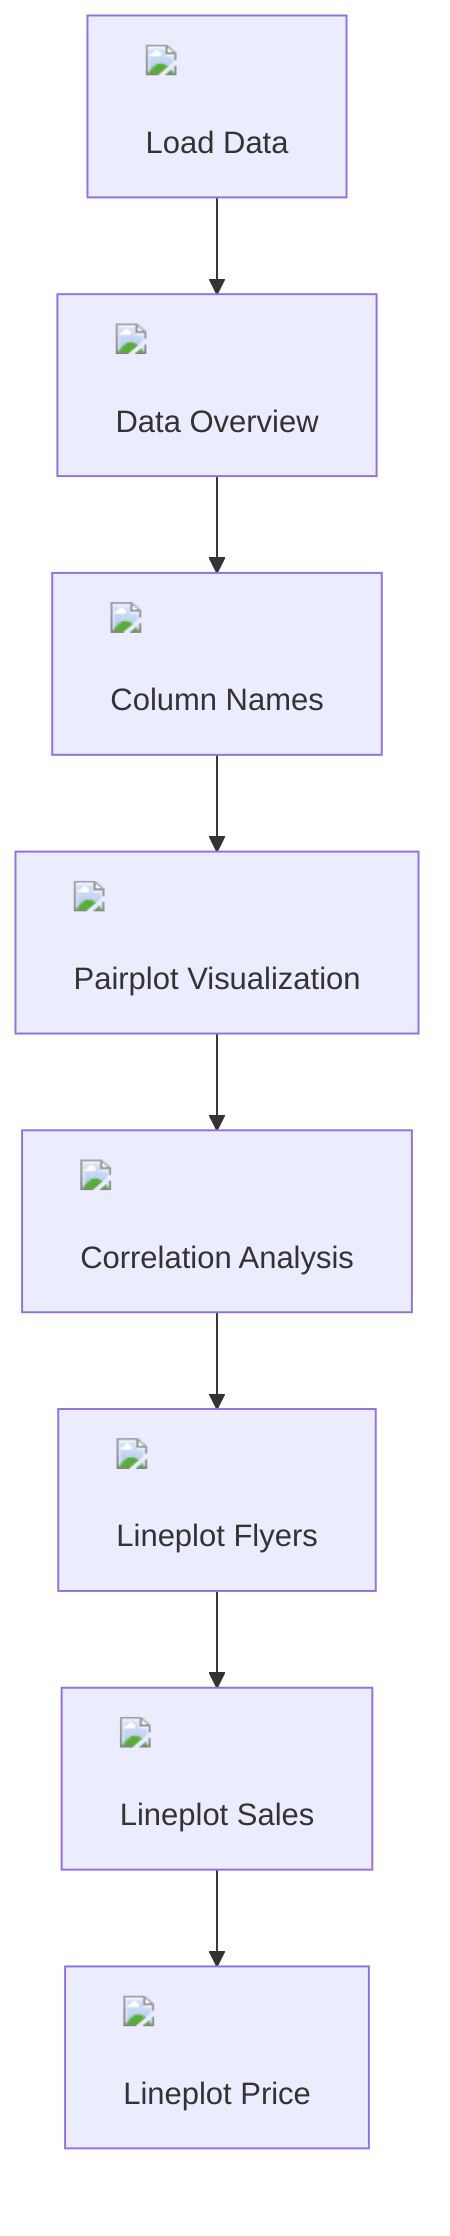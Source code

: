 flowchart TD
    A["<img src='file.svg'/> <br/> Load Data"] --> B["<img src='table.svg'/> <br/> Data Overview"]
    B --> C["<img src='column_split.svg'/> <br/> Column Names"]
    C --> D["<img src='scatter_plot_template.svg'/> <br/> Pairplot Visualization"]
    D --> E["<img src='boxplot_template.svg'/> <br/> Correlation Analysis"]
    E --> F["<img src='lineplot_template.svg'/> <br/> Lineplot Flyers"]
    F --> G["<img src='lineplot_template.svg'/> <br/> Lineplot Sales"]
    G --> H["<img src='lineplot_template.svg'/> <br/> Lineplot Price"]